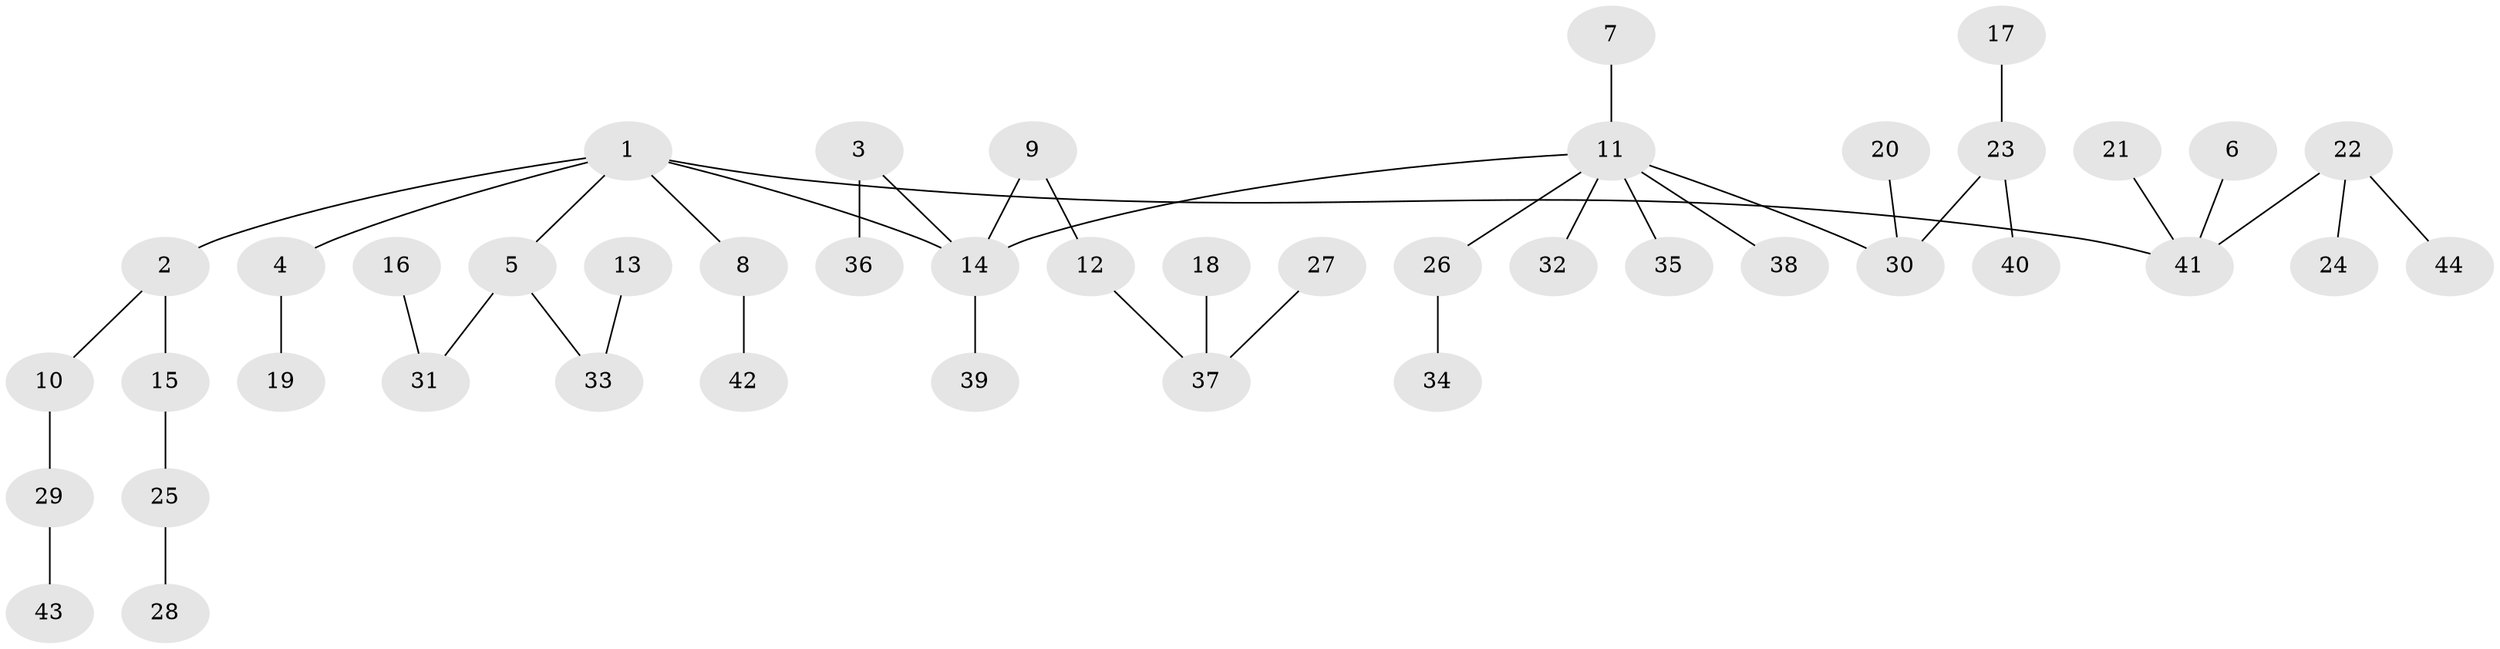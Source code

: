 // original degree distribution, {6: 0.01834862385321101, 3: 0.11009174311926606, 8: 0.009174311926605505, 2: 0.22935779816513763, 4: 0.10091743119266056, 5: 0.01834862385321101, 1: 0.5137614678899083}
// Generated by graph-tools (version 1.1) at 2025/37/03/04/25 23:37:25]
// undirected, 44 vertices, 43 edges
graph export_dot {
  node [color=gray90,style=filled];
  1;
  2;
  3;
  4;
  5;
  6;
  7;
  8;
  9;
  10;
  11;
  12;
  13;
  14;
  15;
  16;
  17;
  18;
  19;
  20;
  21;
  22;
  23;
  24;
  25;
  26;
  27;
  28;
  29;
  30;
  31;
  32;
  33;
  34;
  35;
  36;
  37;
  38;
  39;
  40;
  41;
  42;
  43;
  44;
  1 -- 2 [weight=1.0];
  1 -- 4 [weight=1.0];
  1 -- 5 [weight=1.0];
  1 -- 8 [weight=1.0];
  1 -- 14 [weight=1.0];
  1 -- 41 [weight=1.0];
  2 -- 10 [weight=1.0];
  2 -- 15 [weight=1.0];
  3 -- 14 [weight=1.0];
  3 -- 36 [weight=1.0];
  4 -- 19 [weight=1.0];
  5 -- 31 [weight=1.0];
  5 -- 33 [weight=1.0];
  6 -- 41 [weight=1.0];
  7 -- 11 [weight=1.0];
  8 -- 42 [weight=1.0];
  9 -- 12 [weight=1.0];
  9 -- 14 [weight=1.0];
  10 -- 29 [weight=1.0];
  11 -- 14 [weight=1.0];
  11 -- 26 [weight=1.0];
  11 -- 30 [weight=1.0];
  11 -- 32 [weight=1.0];
  11 -- 35 [weight=1.0];
  11 -- 38 [weight=1.0];
  12 -- 37 [weight=1.0];
  13 -- 33 [weight=1.0];
  14 -- 39 [weight=1.0];
  15 -- 25 [weight=1.0];
  16 -- 31 [weight=1.0];
  17 -- 23 [weight=1.0];
  18 -- 37 [weight=1.0];
  20 -- 30 [weight=1.0];
  21 -- 41 [weight=1.0];
  22 -- 24 [weight=1.0];
  22 -- 41 [weight=1.0];
  22 -- 44 [weight=1.0];
  23 -- 30 [weight=1.0];
  23 -- 40 [weight=1.0];
  25 -- 28 [weight=1.0];
  26 -- 34 [weight=1.0];
  27 -- 37 [weight=1.0];
  29 -- 43 [weight=1.0];
}
